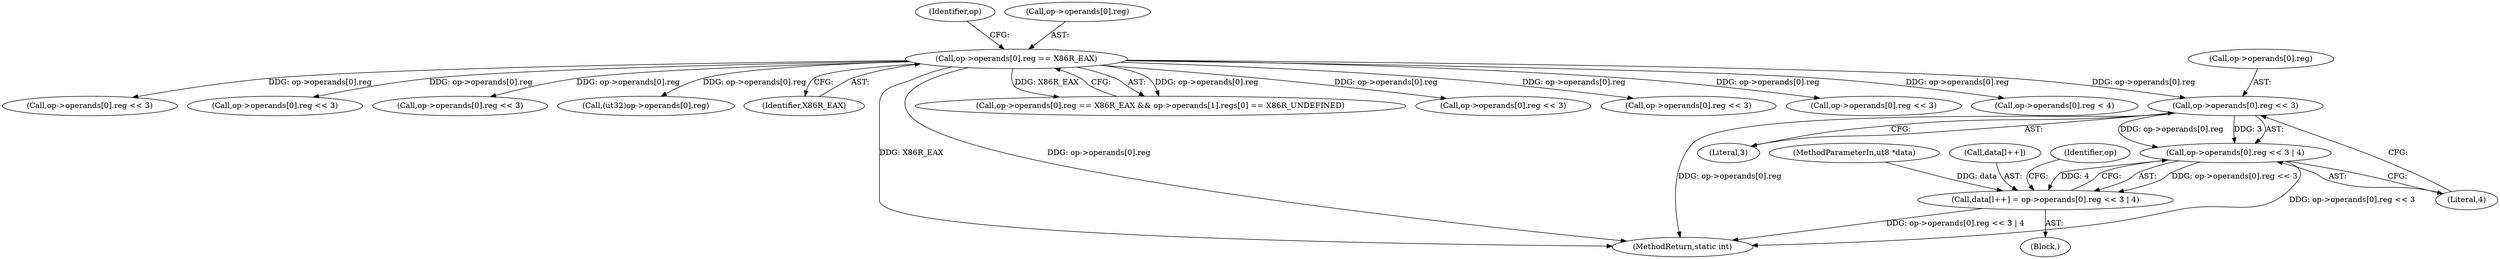 digraph "0_radare2_f17bfd9f1da05f30f23a4dd05e9d2363e1406948@API" {
"1002651" [label="(Call,op->operands[0].reg << 3)"];
"1002031" [label="(Call,op->operands[0].reg == X86R_EAX)"];
"1002650" [label="(Call,op->operands[0].reg << 3 | 4)"];
"1002645" [label="(Call,data[l++] = op->operands[0].reg << 3 | 4)"];
"1002566" [label="(Call,op->operands[0].reg << 3)"];
"1002645" [label="(Call,data[l++] = op->operands[0].reg << 3 | 4)"];
"1002590" [label="(Call,op->operands[0].reg << 3)"];
"1002045" [label="(Identifier,op)"];
"1000104" [label="(MethodParameterIn,ut8 *data)"];
"1002659" [label="(Literal,3)"];
"1002796" [label="(Call,op->operands[0].reg << 3)"];
"1002314" [label="(Call,(ut32)op->operands[0].reg)"];
"1002650" [label="(Call,op->operands[0].reg << 3 | 4)"];
"1002646" [label="(Call,data[l++])"];
"1002644" [label="(Block,)"];
"1002039" [label="(Identifier,X86R_EAX)"];
"1002031" [label="(Call,op->operands[0].reg == X86R_EAX)"];
"1003220" [label="(MethodReturn,static int)"];
"1002030" [label="(Call,op->operands[0].reg == X86R_EAX && op->operands[1].regs[0] == X86R_UNDEFINED)"];
"1002651" [label="(Call,op->operands[0].reg << 3)"];
"1002925" [label="(Call,op->operands[0].reg << 3)"];
"1002229" [label="(Call,op->operands[0].reg << 3)"];
"1003048" [label="(Call,op->operands[0].reg << 3)"];
"1002667" [label="(Identifier,op)"];
"1002652" [label="(Call,op->operands[0].reg)"];
"1002032" [label="(Call,op->operands[0].reg)"];
"1002201" [label="(Call,op->operands[0].reg < 4)"];
"1002660" [label="(Literal,4)"];
"1002651" -> "1002650"  [label="AST: "];
"1002651" -> "1002659"  [label="CFG: "];
"1002652" -> "1002651"  [label="AST: "];
"1002659" -> "1002651"  [label="AST: "];
"1002660" -> "1002651"  [label="CFG: "];
"1002651" -> "1003220"  [label="DDG: op->operands[0].reg"];
"1002651" -> "1002650"  [label="DDG: op->operands[0].reg"];
"1002651" -> "1002650"  [label="DDG: 3"];
"1002031" -> "1002651"  [label="DDG: op->operands[0].reg"];
"1002031" -> "1002030"  [label="AST: "];
"1002031" -> "1002039"  [label="CFG: "];
"1002032" -> "1002031"  [label="AST: "];
"1002039" -> "1002031"  [label="AST: "];
"1002045" -> "1002031"  [label="CFG: "];
"1002030" -> "1002031"  [label="CFG: "];
"1002031" -> "1003220"  [label="DDG: op->operands[0].reg"];
"1002031" -> "1003220"  [label="DDG: X86R_EAX"];
"1002031" -> "1002030"  [label="DDG: op->operands[0].reg"];
"1002031" -> "1002030"  [label="DDG: X86R_EAX"];
"1002031" -> "1002201"  [label="DDG: op->operands[0].reg"];
"1002031" -> "1002229"  [label="DDG: op->operands[0].reg"];
"1002031" -> "1002314"  [label="DDG: op->operands[0].reg"];
"1002031" -> "1002566"  [label="DDG: op->operands[0].reg"];
"1002031" -> "1002590"  [label="DDG: op->operands[0].reg"];
"1002031" -> "1002796"  [label="DDG: op->operands[0].reg"];
"1002031" -> "1002925"  [label="DDG: op->operands[0].reg"];
"1002031" -> "1003048"  [label="DDG: op->operands[0].reg"];
"1002650" -> "1002645"  [label="AST: "];
"1002650" -> "1002660"  [label="CFG: "];
"1002660" -> "1002650"  [label="AST: "];
"1002645" -> "1002650"  [label="CFG: "];
"1002650" -> "1003220"  [label="DDG: op->operands[0].reg << 3"];
"1002650" -> "1002645"  [label="DDG: op->operands[0].reg << 3"];
"1002650" -> "1002645"  [label="DDG: 4"];
"1002645" -> "1002644"  [label="AST: "];
"1002646" -> "1002645"  [label="AST: "];
"1002667" -> "1002645"  [label="CFG: "];
"1002645" -> "1003220"  [label="DDG: op->operands[0].reg << 3 | 4"];
"1000104" -> "1002645"  [label="DDG: data"];
}
